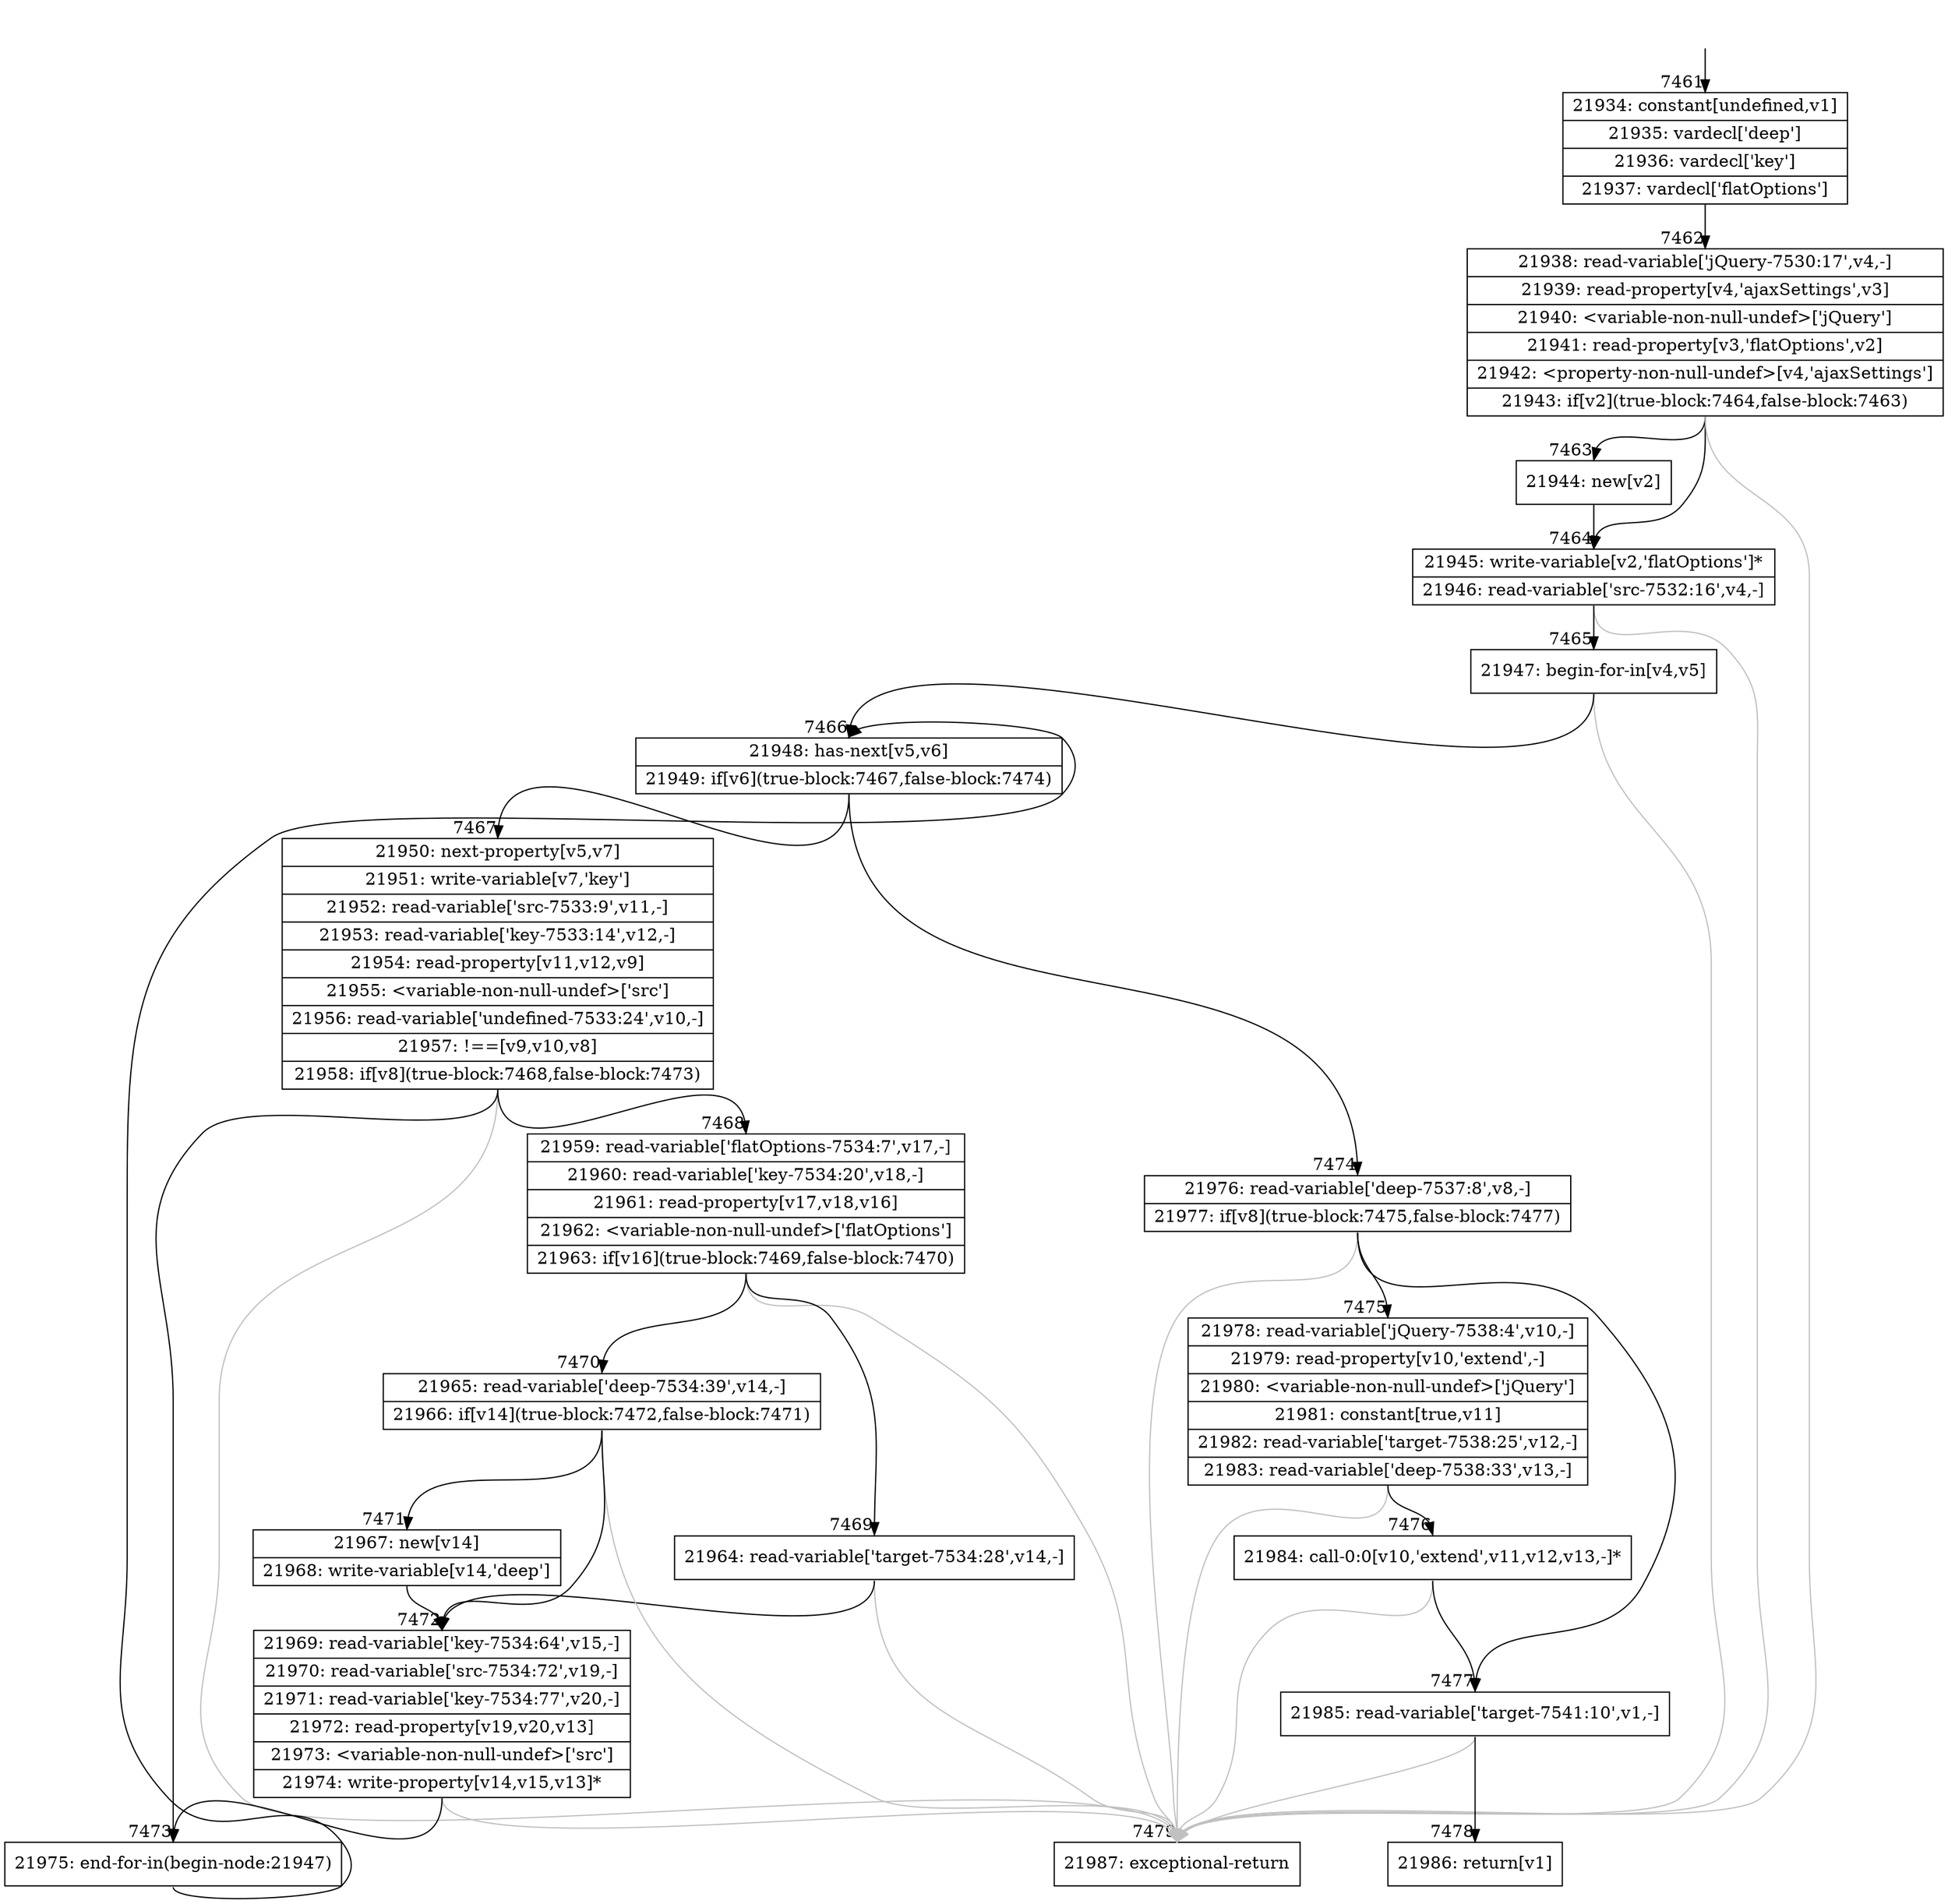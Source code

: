 digraph {
rankdir="TD"
BB_entry472[shape=none,label=""];
BB_entry472 -> BB7461 [tailport=s, headport=n, headlabel="    7461"]
BB7461 [shape=record label="{21934: constant[undefined,v1]|21935: vardecl['deep']|21936: vardecl['key']|21937: vardecl['flatOptions']}" ] 
BB7461 -> BB7462 [tailport=s, headport=n, headlabel="      7462"]
BB7462 [shape=record label="{21938: read-variable['jQuery-7530:17',v4,-]|21939: read-property[v4,'ajaxSettings',v3]|21940: \<variable-non-null-undef\>['jQuery']|21941: read-property[v3,'flatOptions',v2]|21942: \<property-non-null-undef\>[v4,'ajaxSettings']|21943: if[v2](true-block:7464,false-block:7463)}" ] 
BB7462 -> BB7464 [tailport=s, headport=n, headlabel="      7464"]
BB7462 -> BB7463 [tailport=s, headport=n, headlabel="      7463"]
BB7462 -> BB7479 [tailport=s, headport=n, color=gray, headlabel="      7479"]
BB7463 [shape=record label="{21944: new[v2]}" ] 
BB7463 -> BB7464 [tailport=s, headport=n]
BB7464 [shape=record label="{21945: write-variable[v2,'flatOptions']*|21946: read-variable['src-7532:16',v4,-]}" ] 
BB7464 -> BB7465 [tailport=s, headport=n, headlabel="      7465"]
BB7464 -> BB7479 [tailport=s, headport=n, color=gray]
BB7465 [shape=record label="{21947: begin-for-in[v4,v5]}" ] 
BB7465 -> BB7466 [tailport=s, headport=n, headlabel="      7466"]
BB7465 -> BB7479 [tailport=s, headport=n, color=gray]
BB7466 [shape=record label="{21948: has-next[v5,v6]|21949: if[v6](true-block:7467,false-block:7474)}" ] 
BB7466 -> BB7467 [tailport=s, headport=n, headlabel="      7467"]
BB7466 -> BB7474 [tailport=s, headport=n, headlabel="      7474"]
BB7467 [shape=record label="{21950: next-property[v5,v7]|21951: write-variable[v7,'key']|21952: read-variable['src-7533:9',v11,-]|21953: read-variable['key-7533:14',v12,-]|21954: read-property[v11,v12,v9]|21955: \<variable-non-null-undef\>['src']|21956: read-variable['undefined-7533:24',v10,-]|21957: !==[v9,v10,v8]|21958: if[v8](true-block:7468,false-block:7473)}" ] 
BB7467 -> BB7468 [tailport=s, headport=n, headlabel="      7468"]
BB7467 -> BB7473 [tailport=s, headport=n, headlabel="      7473"]
BB7467 -> BB7479 [tailport=s, headport=n, color=gray]
BB7468 [shape=record label="{21959: read-variable['flatOptions-7534:7',v17,-]|21960: read-variable['key-7534:20',v18,-]|21961: read-property[v17,v18,v16]|21962: \<variable-non-null-undef\>['flatOptions']|21963: if[v16](true-block:7469,false-block:7470)}" ] 
BB7468 -> BB7469 [tailport=s, headport=n, headlabel="      7469"]
BB7468 -> BB7470 [tailport=s, headport=n, headlabel="      7470"]
BB7468 -> BB7479 [tailport=s, headport=n, color=gray]
BB7469 [shape=record label="{21964: read-variable['target-7534:28',v14,-]}" ] 
BB7469 -> BB7472 [tailport=s, headport=n, headlabel="      7472"]
BB7469 -> BB7479 [tailport=s, headport=n, color=gray]
BB7470 [shape=record label="{21965: read-variable['deep-7534:39',v14,-]|21966: if[v14](true-block:7472,false-block:7471)}" ] 
BB7470 -> BB7472 [tailport=s, headport=n]
BB7470 -> BB7471 [tailport=s, headport=n, headlabel="      7471"]
BB7470 -> BB7479 [tailport=s, headport=n, color=gray]
BB7471 [shape=record label="{21967: new[v14]|21968: write-variable[v14,'deep']}" ] 
BB7471 -> BB7472 [tailport=s, headport=n]
BB7472 [shape=record label="{21969: read-variable['key-7534:64',v15,-]|21970: read-variable['src-7534:72',v19,-]|21971: read-variable['key-7534:77',v20,-]|21972: read-property[v19,v20,v13]|21973: \<variable-non-null-undef\>['src']|21974: write-property[v14,v15,v13]*}" ] 
BB7472 -> BB7473 [tailport=s, headport=n]
BB7472 -> BB7479 [tailport=s, headport=n, color=gray]
BB7473 [shape=record label="{21975: end-for-in(begin-node:21947)}" ] 
BB7473 -> BB7466 [tailport=s, headport=n]
BB7474 [shape=record label="{21976: read-variable['deep-7537:8',v8,-]|21977: if[v8](true-block:7475,false-block:7477)}" ] 
BB7474 -> BB7475 [tailport=s, headport=n, headlabel="      7475"]
BB7474 -> BB7477 [tailport=s, headport=n, headlabel="      7477"]
BB7474 -> BB7479 [tailport=s, headport=n, color=gray]
BB7475 [shape=record label="{21978: read-variable['jQuery-7538:4',v10,-]|21979: read-property[v10,'extend',-]|21980: \<variable-non-null-undef\>['jQuery']|21981: constant[true,v11]|21982: read-variable['target-7538:25',v12,-]|21983: read-variable['deep-7538:33',v13,-]}" ] 
BB7475 -> BB7476 [tailport=s, headport=n, headlabel="      7476"]
BB7475 -> BB7479 [tailport=s, headport=n, color=gray]
BB7476 [shape=record label="{21984: call-0:0[v10,'extend',v11,v12,v13,-]*}" ] 
BB7476 -> BB7477 [tailport=s, headport=n]
BB7476 -> BB7479 [tailport=s, headport=n, color=gray]
BB7477 [shape=record label="{21985: read-variable['target-7541:10',v1,-]}" ] 
BB7477 -> BB7478 [tailport=s, headport=n, headlabel="      7478"]
BB7477 -> BB7479 [tailport=s, headport=n, color=gray]
BB7478 [shape=record label="{21986: return[v1]}" ] 
BB7479 [shape=record label="{21987: exceptional-return}" ] 
}
